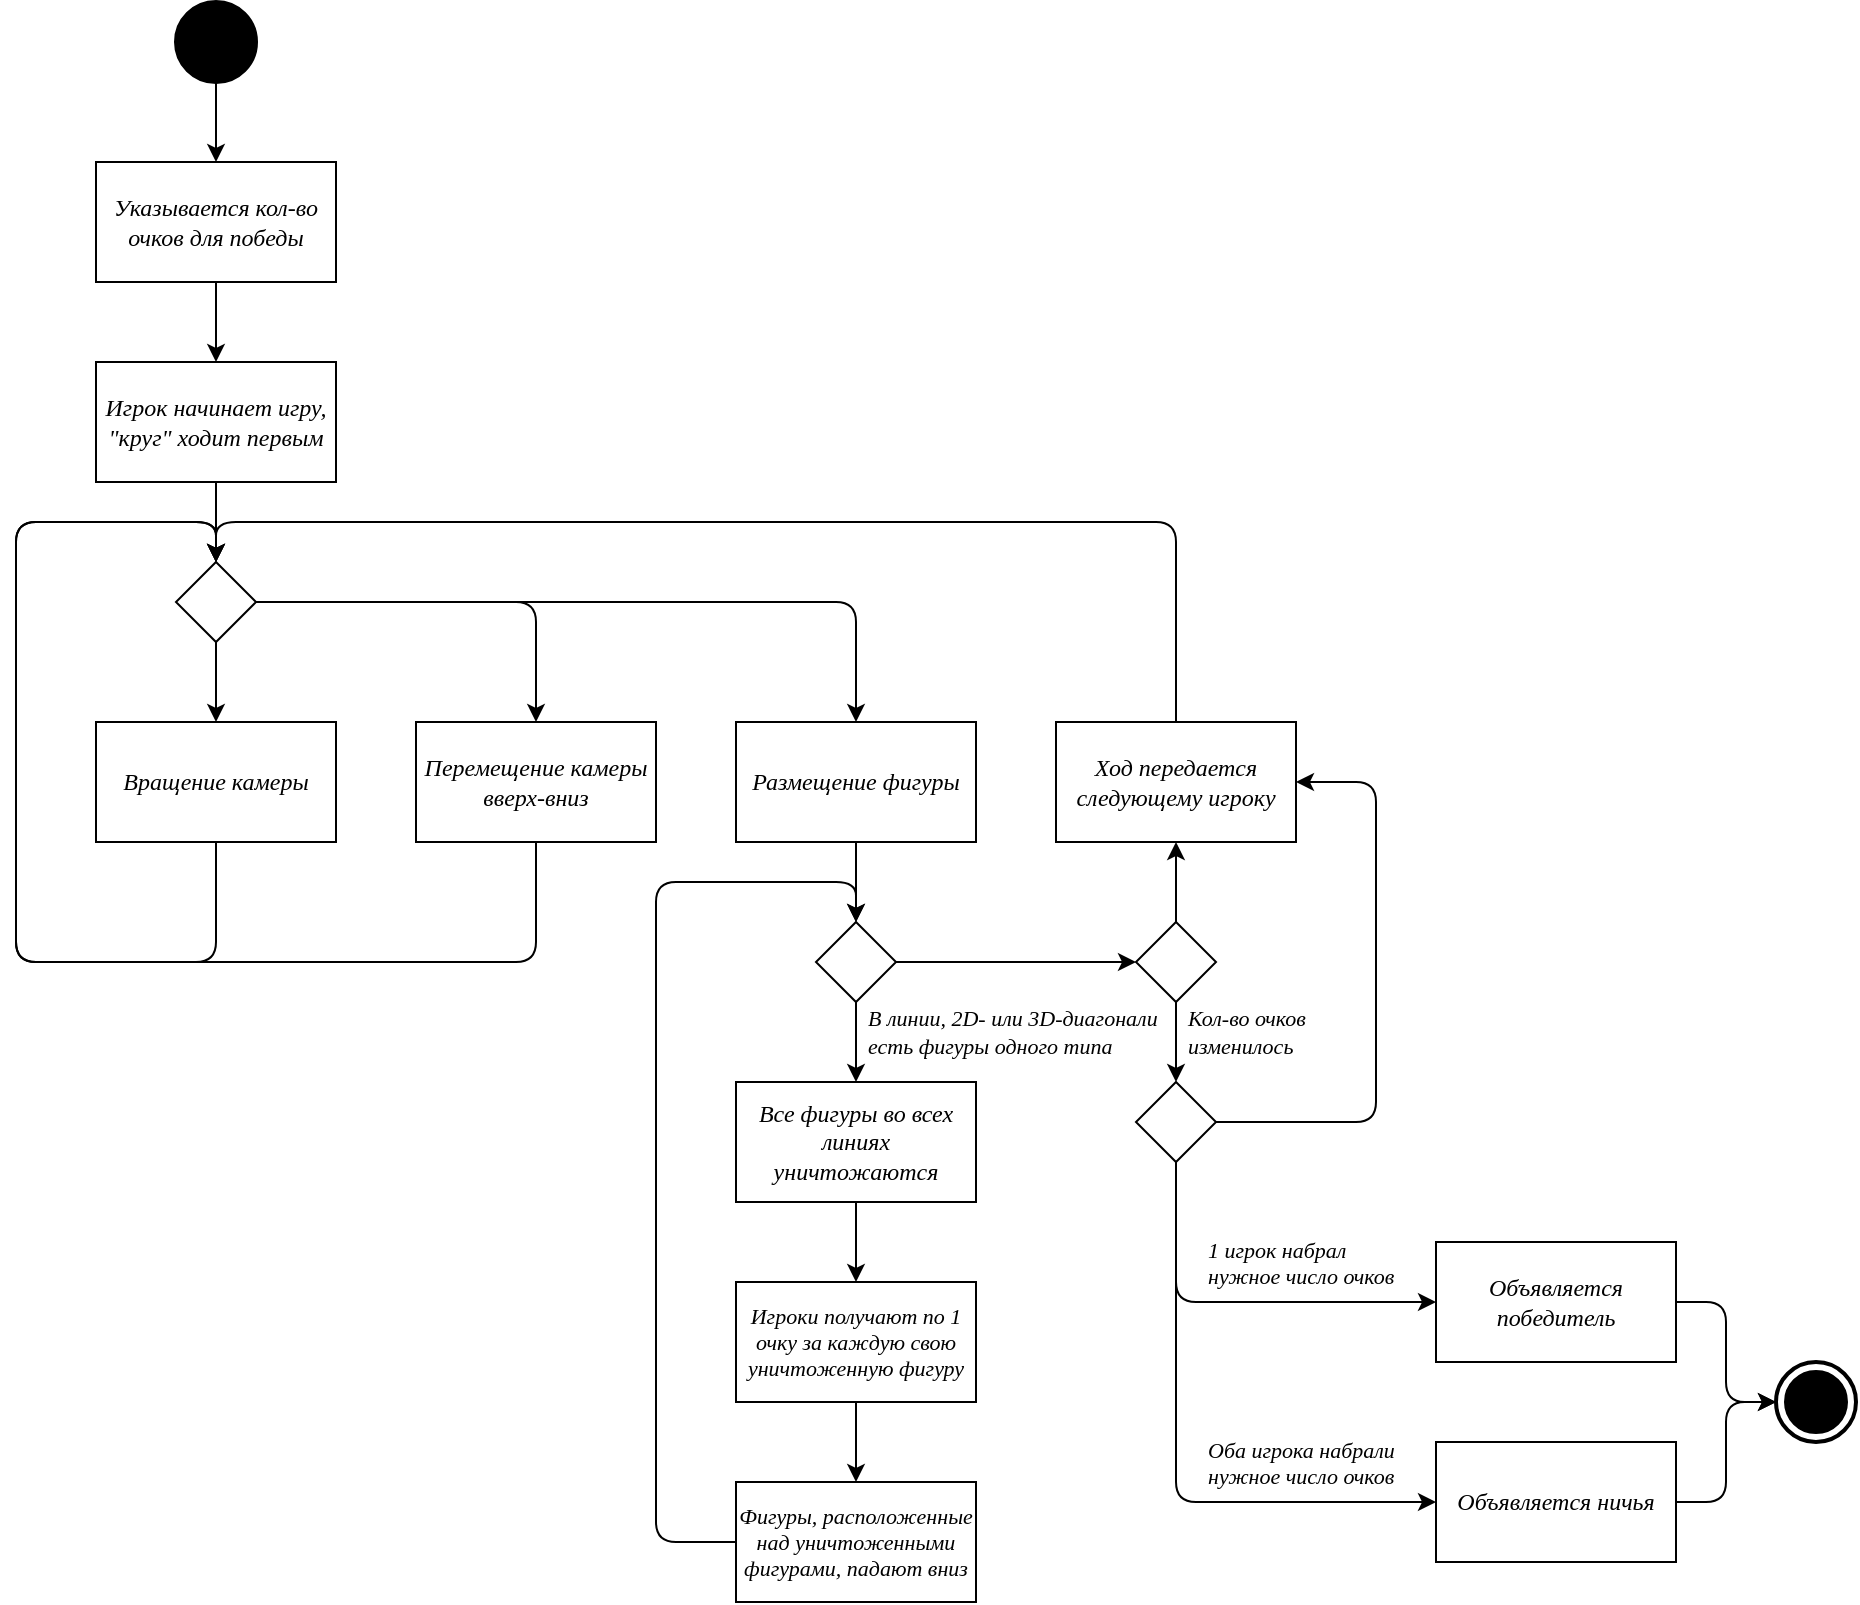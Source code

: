 <mxfile version="27.0.9">
  <diagram name="Page-1" id="e7e014a7-5840-1c2e-5031-d8a46d1fe8dd">
    <mxGraphModel dx="815" dy="505" grid="1" gridSize="10" guides="1" tooltips="1" connect="1" arrows="1" fold="1" page="1" pageScale="1" pageWidth="1169" pageHeight="826" background="none" math="0" shadow="0">
      <root>
        <mxCell id="0" />
        <mxCell id="1" parent="0" />
        <mxCell id="cmzqVZvCuwinUGVuyVIK-61" style="edgeStyle=orthogonalEdgeStyle;rounded=1;orthogonalLoop=1;jettySize=auto;html=1;fontFamily=gost;fontStyle=2;curved=0;jumpStyle=arc;endArrow=classic;endFill=1;" parent="1" source="cmzqVZvCuwinUGVuyVIK-41" target="cmzqVZvCuwinUGVuyVIK-51" edge="1">
          <mxGeometry relative="1" as="geometry" />
        </mxCell>
        <mxCell id="cmzqVZvCuwinUGVuyVIK-41" value="" style="shape=ellipse;html=1;fillColor=strokeColor;strokeWidth=2;verticalLabelPosition=bottom;verticalAlignment=top;perimeter=ellipsePerimeter;" parent="1" vertex="1">
          <mxGeometry x="120" y="40" width="40" height="40" as="geometry" />
        </mxCell>
        <mxCell id="cmzqVZvCuwinUGVuyVIK-62" style="edgeStyle=orthogonalEdgeStyle;shape=connector;curved=0;rounded=1;jumpStyle=arc;orthogonalLoop=1;jettySize=auto;html=1;strokeColor=default;align=center;verticalAlign=middle;fontFamily=gost;fontSize=11;fontColor=default;fontStyle=2;labelBackgroundColor=default;endArrow=classic;endFill=1;" parent="1" source="cmzqVZvCuwinUGVuyVIK-51" target="cmzqVZvCuwinUGVuyVIK-53" edge="1">
          <mxGeometry relative="1" as="geometry" />
        </mxCell>
        <mxCell id="cmzqVZvCuwinUGVuyVIK-51" value="Указывается кол-во очков для победы" style="rounded=0;whiteSpace=wrap;html=1;fontFamily=gost;fontStyle=2" parent="1" vertex="1">
          <mxGeometry x="80" y="120" width="120" height="60" as="geometry" />
        </mxCell>
        <mxCell id="cmzqVZvCuwinUGVuyVIK-63" style="edgeStyle=orthogonalEdgeStyle;shape=connector;curved=0;rounded=1;jumpStyle=arc;orthogonalLoop=1;jettySize=auto;html=1;strokeColor=default;align=center;verticalAlign=middle;fontFamily=gost;fontSize=11;fontColor=default;fontStyle=2;labelBackgroundColor=default;endArrow=classic;endFill=1;" parent="1" source="cmzqVZvCuwinUGVuyVIK-53" target="cmzqVZvCuwinUGVuyVIK-57" edge="1">
          <mxGeometry relative="1" as="geometry" />
        </mxCell>
        <mxCell id="cmzqVZvCuwinUGVuyVIK-53" value="Игрок начинает игру, &quot;круг&quot; ходит первым" style="rounded=0;whiteSpace=wrap;html=1;fontFamily=gost;fontStyle=2" parent="1" vertex="1">
          <mxGeometry x="80" y="220" width="120" height="60" as="geometry" />
        </mxCell>
        <mxCell id="cmzqVZvCuwinUGVuyVIK-77" style="edgeStyle=orthogonalEdgeStyle;shape=connector;curved=0;rounded=1;jumpStyle=arc;orthogonalLoop=1;jettySize=auto;html=1;entryX=0.5;entryY=0;entryDx=0;entryDy=0;strokeColor=default;align=center;verticalAlign=middle;fontFamily=gost;fontSize=11;fontColor=default;fontStyle=2;labelBackgroundColor=default;endArrow=classic;endFill=1;" parent="1" source="cmzqVZvCuwinUGVuyVIK-54" target="cmzqVZvCuwinUGVuyVIK-57" edge="1">
          <mxGeometry relative="1" as="geometry">
            <Array as="points">
              <mxPoint x="140" y="520" />
              <mxPoint x="40" y="520" />
              <mxPoint x="40" y="300" />
              <mxPoint x="140" y="300" />
            </Array>
          </mxGeometry>
        </mxCell>
        <mxCell id="cmzqVZvCuwinUGVuyVIK-54" value="Вращение камеры" style="rounded=0;whiteSpace=wrap;html=1;fontFamily=gost;fontStyle=2" parent="1" vertex="1">
          <mxGeometry x="80" y="400" width="120" height="60" as="geometry" />
        </mxCell>
        <mxCell id="cmzqVZvCuwinUGVuyVIK-78" style="edgeStyle=orthogonalEdgeStyle;shape=connector;curved=0;rounded=1;jumpStyle=arc;orthogonalLoop=1;jettySize=auto;html=1;entryX=0.5;entryY=0;entryDx=0;entryDy=0;strokeColor=default;align=center;verticalAlign=middle;fontFamily=gost;fontSize=11;fontColor=default;fontStyle=2;labelBackgroundColor=default;endArrow=classic;endFill=1;" parent="1" source="cmzqVZvCuwinUGVuyVIK-55" target="cmzqVZvCuwinUGVuyVIK-57" edge="1">
          <mxGeometry relative="1" as="geometry">
            <Array as="points">
              <mxPoint x="300" y="520" />
              <mxPoint x="40" y="520" />
              <mxPoint x="40" y="300" />
              <mxPoint x="140" y="300" />
            </Array>
          </mxGeometry>
        </mxCell>
        <mxCell id="cmzqVZvCuwinUGVuyVIK-55" value="Перемещение камеры вверх-вниз" style="rounded=0;whiteSpace=wrap;html=1;fontFamily=gost;fontStyle=2" parent="1" vertex="1">
          <mxGeometry x="240" y="400" width="120" height="60" as="geometry" />
        </mxCell>
        <mxCell id="cmzqVZvCuwinUGVuyVIK-68" style="edgeStyle=orthogonalEdgeStyle;shape=connector;curved=0;rounded=1;jumpStyle=arc;orthogonalLoop=1;jettySize=auto;html=1;strokeColor=default;align=center;verticalAlign=middle;fontFamily=gost;fontSize=11;fontColor=default;fontStyle=2;labelBackgroundColor=default;endArrow=classic;endFill=1;" parent="1" source="cmzqVZvCuwinUGVuyVIK-56" target="cmzqVZvCuwinUGVuyVIK-67" edge="1">
          <mxGeometry relative="1" as="geometry" />
        </mxCell>
        <mxCell id="cmzqVZvCuwinUGVuyVIK-56" value="Размещение фигуры" style="rounded=0;whiteSpace=wrap;html=1;fontFamily=gost;fontStyle=2" parent="1" vertex="1">
          <mxGeometry x="400" y="400" width="120" height="60" as="geometry" />
        </mxCell>
        <mxCell id="cmzqVZvCuwinUGVuyVIK-64" style="edgeStyle=orthogonalEdgeStyle;shape=connector;curved=0;rounded=1;jumpStyle=arc;orthogonalLoop=1;jettySize=auto;html=1;strokeColor=default;align=center;verticalAlign=middle;fontFamily=gost;fontSize=11;fontColor=default;fontStyle=2;labelBackgroundColor=default;endArrow=classic;endFill=1;" parent="1" source="cmzqVZvCuwinUGVuyVIK-57" target="cmzqVZvCuwinUGVuyVIK-54" edge="1">
          <mxGeometry relative="1" as="geometry" />
        </mxCell>
        <mxCell id="cmzqVZvCuwinUGVuyVIK-65" style="edgeStyle=orthogonalEdgeStyle;shape=connector;curved=0;rounded=1;jumpStyle=arc;orthogonalLoop=1;jettySize=auto;html=1;strokeColor=default;align=center;verticalAlign=middle;fontFamily=gost;fontSize=11;fontColor=default;fontStyle=2;labelBackgroundColor=default;endArrow=classic;endFill=1;" parent="1" source="cmzqVZvCuwinUGVuyVIK-57" target="cmzqVZvCuwinUGVuyVIK-55" edge="1">
          <mxGeometry relative="1" as="geometry" />
        </mxCell>
        <mxCell id="cmzqVZvCuwinUGVuyVIK-66" style="edgeStyle=orthogonalEdgeStyle;shape=connector;curved=0;rounded=1;jumpStyle=arc;orthogonalLoop=1;jettySize=auto;html=1;strokeColor=default;align=center;verticalAlign=middle;fontFamily=gost;fontSize=11;fontColor=default;fontStyle=2;labelBackgroundColor=default;endArrow=classic;endFill=1;" parent="1" source="cmzqVZvCuwinUGVuyVIK-57" target="cmzqVZvCuwinUGVuyVIK-56" edge="1">
          <mxGeometry relative="1" as="geometry" />
        </mxCell>
        <mxCell id="cmzqVZvCuwinUGVuyVIK-57" value="" style="shape=rhombus;html=1;verticalLabelPosition=bottom;verticalAlignment=top;" parent="1" vertex="1">
          <mxGeometry x="120" y="320" width="40" height="40" as="geometry" />
        </mxCell>
        <mxCell id="cmzqVZvCuwinUGVuyVIK-84" style="edgeStyle=orthogonalEdgeStyle;shape=connector;curved=0;rounded=1;jumpStyle=arc;orthogonalLoop=1;jettySize=auto;html=1;entryX=0;entryY=0.5;entryDx=0;entryDy=0;strokeColor=default;align=center;verticalAlign=middle;fontFamily=gost;fontSize=11;fontColor=default;fontStyle=2;labelBackgroundColor=default;endArrow=classic;endFill=1;" parent="1" source="cmzqVZvCuwinUGVuyVIK-67" target="cmzqVZvCuwinUGVuyVIK-83" edge="1">
          <mxGeometry relative="1" as="geometry" />
        </mxCell>
        <mxCell id="cmzqVZvCuwinUGVuyVIK-67" value="" style="shape=rhombus;html=1;verticalLabelPosition=bottom;verticalAlignment=top;" parent="1" vertex="1">
          <mxGeometry x="440" y="500" width="40" height="40" as="geometry" />
        </mxCell>
        <mxCell id="cmzqVZvCuwinUGVuyVIK-73" style="edgeStyle=orthogonalEdgeStyle;shape=connector;curved=0;rounded=1;jumpStyle=arc;orthogonalLoop=1;jettySize=auto;html=1;strokeColor=default;align=center;verticalAlign=middle;fontFamily=gost;fontSize=11;fontColor=default;fontStyle=2;labelBackgroundColor=default;endArrow=classic;endFill=1;" parent="1" source="cmzqVZvCuwinUGVuyVIK-69" target="cmzqVZvCuwinUGVuyVIK-72" edge="1">
          <mxGeometry relative="1" as="geometry" />
        </mxCell>
        <mxCell id="cmzqVZvCuwinUGVuyVIK-69" value="Все фигуры во всех линиях уничтожаются" style="rounded=0;whiteSpace=wrap;html=1;fontFamily=gost;fontStyle=2" parent="1" vertex="1">
          <mxGeometry x="400" y="580" width="120" height="60" as="geometry" />
        </mxCell>
        <mxCell id="cmzqVZvCuwinUGVuyVIK-75" style="edgeStyle=orthogonalEdgeStyle;shape=connector;curved=0;rounded=1;jumpStyle=arc;orthogonalLoop=1;jettySize=auto;html=1;strokeColor=default;align=center;verticalAlign=middle;fontFamily=gost;fontSize=11;fontColor=default;fontStyle=2;labelBackgroundColor=default;endArrow=classic;endFill=1;" parent="1" source="cmzqVZvCuwinUGVuyVIK-72" target="cmzqVZvCuwinUGVuyVIK-74" edge="1">
          <mxGeometry relative="1" as="geometry" />
        </mxCell>
        <mxCell id="cmzqVZvCuwinUGVuyVIK-72" value="Игроки получают по 1 очку за каждую свою уничтоженную фигуру" style="rounded=0;whiteSpace=wrap;html=1;fontFamily=gost;fontStyle=2;fontSize=11;" parent="1" vertex="1">
          <mxGeometry x="400" y="680" width="120" height="60" as="geometry" />
        </mxCell>
        <mxCell id="cmzqVZvCuwinUGVuyVIK-76" style="edgeStyle=orthogonalEdgeStyle;shape=connector;curved=0;rounded=1;jumpStyle=arc;orthogonalLoop=1;jettySize=auto;html=1;entryX=0.5;entryY=0;entryDx=0;entryDy=0;strokeColor=default;align=center;verticalAlign=middle;fontFamily=gost;fontSize=11;fontColor=default;fontStyle=2;labelBackgroundColor=default;endArrow=classic;endFill=1;" parent="1" source="cmzqVZvCuwinUGVuyVIK-74" target="cmzqVZvCuwinUGVuyVIK-67" edge="1">
          <mxGeometry relative="1" as="geometry">
            <Array as="points">
              <mxPoint x="360" y="810" />
              <mxPoint x="360" y="480" />
              <mxPoint x="460" y="480" />
            </Array>
          </mxGeometry>
        </mxCell>
        <mxCell id="cmzqVZvCuwinUGVuyVIK-74" value="Фигуры, расположенные над уничтоженными фигурами, падают вниз" style="rounded=0;whiteSpace=wrap;html=1;fontFamily=gost;fontStyle=2;fontSize=11;" parent="1" vertex="1">
          <mxGeometry x="400" y="780" width="120" height="60" as="geometry" />
        </mxCell>
        <mxCell id="cmzqVZvCuwinUGVuyVIK-70" value="В линии, 2D- или 3D-диагонали&lt;div&gt;&lt;span style=&quot;background-color: light-dark(#ffffff, var(--ge-dark-color, #121212)); color: light-dark(rgb(0, 0, 0), rgb(255, 255, 255));&quot;&gt;есть фигуры одного типа&lt;/span&gt;&lt;/div&gt;" style="edgeStyle=orthogonalEdgeStyle;shape=connector;curved=0;rounded=1;jumpStyle=arc;orthogonalLoop=1;jettySize=auto;html=1;strokeColor=default;align=left;verticalAlign=middle;fontFamily=gost;fontSize=11;fontColor=default;fontStyle=2;labelBackgroundColor=default;endArrow=classic;endFill=1;labelPosition=right;verticalLabelPosition=middle;spacing=6;spacingTop=-10;" parent="1" source="cmzqVZvCuwinUGVuyVIK-67" target="cmzqVZvCuwinUGVuyVIK-69" edge="1">
          <mxGeometry relative="1" as="geometry" />
        </mxCell>
        <mxCell id="cmzqVZvCuwinUGVuyVIK-89" style="edgeStyle=orthogonalEdgeStyle;shape=connector;curved=0;rounded=1;jumpStyle=arc;orthogonalLoop=1;jettySize=auto;html=1;strokeColor=default;align=right;verticalAlign=middle;spacingTop=-10;spacing=6;fontFamily=gost;fontSize=11;fontColor=default;fontStyle=2;labelBackgroundColor=default;endArrow=classic;endFill=1;" parent="1" source="cmzqVZvCuwinUGVuyVIK-79" target="cmzqVZvCuwinUGVuyVIK-57" edge="1">
          <mxGeometry relative="1" as="geometry">
            <Array as="points">
              <mxPoint x="620" y="300" />
              <mxPoint x="140" y="300" />
            </Array>
          </mxGeometry>
        </mxCell>
        <mxCell id="cmzqVZvCuwinUGVuyVIK-79" value="Ход передается следующему игроку" style="rounded=0;whiteSpace=wrap;html=1;fontFamily=gost;fontStyle=2" parent="1" vertex="1">
          <mxGeometry x="560" y="400" width="120" height="60" as="geometry" />
        </mxCell>
        <mxCell id="cmzqVZvCuwinUGVuyVIK-87" value="Кол-во очков&lt;div&gt;изменилось&lt;/div&gt;" style="edgeStyle=orthogonalEdgeStyle;shape=connector;curved=0;rounded=1;jumpStyle=arc;orthogonalLoop=1;jettySize=auto;html=1;strokeColor=default;align=left;verticalAlign=middle;spacingTop=-10;spacing=6;fontFamily=gost;fontSize=11;fontColor=default;fontStyle=2;labelBackgroundColor=default;endArrow=classic;endFill=1;labelPosition=right;verticalLabelPosition=middle;" parent="1" source="cmzqVZvCuwinUGVuyVIK-83" target="cmzqVZvCuwinUGVuyVIK-86" edge="1">
          <mxGeometry relative="1" as="geometry" />
        </mxCell>
        <mxCell id="cmzqVZvCuwinUGVuyVIK-88" style="edgeStyle=orthogonalEdgeStyle;shape=connector;curved=0;rounded=1;jumpStyle=arc;orthogonalLoop=1;jettySize=auto;html=1;strokeColor=default;align=right;verticalAlign=middle;spacingTop=-10;spacing=6;fontFamily=gost;fontSize=11;fontColor=default;fontStyle=2;labelBackgroundColor=default;endArrow=classic;endFill=1;" parent="1" source="cmzqVZvCuwinUGVuyVIK-83" target="cmzqVZvCuwinUGVuyVIK-79" edge="1">
          <mxGeometry relative="1" as="geometry" />
        </mxCell>
        <mxCell id="cmzqVZvCuwinUGVuyVIK-83" value="" style="shape=rhombus;html=1;verticalLabelPosition=bottom;verticalAlignment=top;" parent="1" vertex="1">
          <mxGeometry x="600" y="500" width="40" height="40" as="geometry" />
        </mxCell>
        <mxCell id="cmzqVZvCuwinUGVuyVIK-92" style="edgeStyle=orthogonalEdgeStyle;shape=connector;curved=0;rounded=1;jumpStyle=arc;orthogonalLoop=1;jettySize=auto;html=1;strokeColor=default;align=right;verticalAlign=middle;spacingTop=-10;spacing=6;fontFamily=gost;fontSize=11;fontColor=default;fontStyle=2;labelBackgroundColor=default;endArrow=classic;endFill=1;" parent="1" source="cmzqVZvCuwinUGVuyVIK-86" target="cmzqVZvCuwinUGVuyVIK-79" edge="1">
          <mxGeometry relative="1" as="geometry">
            <Array as="points">
              <mxPoint x="720" y="600" />
              <mxPoint x="720" y="430" />
            </Array>
          </mxGeometry>
        </mxCell>
        <mxCell id="cmzqVZvCuwinUGVuyVIK-95" value="Оба игрока набрали&lt;div&gt;нужное число очков&lt;/div&gt;" style="edgeStyle=orthogonalEdgeStyle;shape=connector;curved=0;rounded=1;jumpStyle=arc;orthogonalLoop=1;jettySize=auto;html=1;strokeColor=default;align=left;verticalAlign=bottom;spacingTop=-10;spacing=6;fontFamily=gost;fontSize=11;fontColor=default;fontStyle=2;labelBackgroundColor=default;endArrow=classic;endFill=1;labelPosition=right;verticalLabelPosition=top;" parent="1" source="cmzqVZvCuwinUGVuyVIK-86" target="cmzqVZvCuwinUGVuyVIK-94" edge="1">
          <mxGeometry x="0.2" relative="1" as="geometry">
            <Array as="points">
              <mxPoint x="620" y="790" />
            </Array>
            <mxPoint as="offset" />
          </mxGeometry>
        </mxCell>
        <mxCell id="cmzqVZvCuwinUGVuyVIK-96" value="1 игрок набрал&lt;div&gt;нужное число очков&lt;/div&gt;" style="edgeStyle=orthogonalEdgeStyle;shape=connector;curved=0;rounded=1;jumpStyle=arc;orthogonalLoop=1;jettySize=auto;html=1;strokeColor=default;align=left;verticalAlign=bottom;spacingTop=-10;spacing=6;fontFamily=gost;fontSize=11;fontColor=default;fontStyle=2;labelBackgroundColor=default;endArrow=classic;endFill=1;labelPosition=right;verticalLabelPosition=top;" parent="1" source="cmzqVZvCuwinUGVuyVIK-86" target="cmzqVZvCuwinUGVuyVIK-90" edge="1">
          <mxGeometry x="-0.2" relative="1" as="geometry">
            <Array as="points">
              <mxPoint x="620" y="690" />
            </Array>
            <mxPoint as="offset" />
          </mxGeometry>
        </mxCell>
        <mxCell id="cmzqVZvCuwinUGVuyVIK-86" value="" style="shape=rhombus;html=1;verticalLabelPosition=bottom;verticalAlignment=top;" parent="1" vertex="1">
          <mxGeometry x="600" y="580" width="40" height="40" as="geometry" />
        </mxCell>
        <mxCell id="cmzqVZvCuwinUGVuyVIK-100" style="edgeStyle=orthogonalEdgeStyle;shape=connector;curved=0;rounded=1;jumpStyle=arc;orthogonalLoop=1;jettySize=auto;html=1;strokeColor=default;align=right;verticalAlign=middle;spacingTop=-10;spacing=6;fontFamily=gost;fontSize=11;fontColor=default;fontStyle=2;labelBackgroundColor=default;endArrow=classic;endFill=1;" parent="1" source="cmzqVZvCuwinUGVuyVIK-90" target="cmzqVZvCuwinUGVuyVIK-97" edge="1">
          <mxGeometry relative="1" as="geometry" />
        </mxCell>
        <mxCell id="cmzqVZvCuwinUGVuyVIK-90" value="Объявляется победитель" style="rounded=0;whiteSpace=wrap;html=1;fontFamily=gost;fontStyle=2" parent="1" vertex="1">
          <mxGeometry x="750" y="660" width="120" height="60" as="geometry" />
        </mxCell>
        <mxCell id="cmzqVZvCuwinUGVuyVIK-101" style="edgeStyle=orthogonalEdgeStyle;shape=connector;curved=0;rounded=1;jumpStyle=arc;orthogonalLoop=1;jettySize=auto;html=1;strokeColor=default;align=right;verticalAlign=middle;spacingTop=-10;spacing=6;fontFamily=gost;fontSize=11;fontColor=default;fontStyle=2;labelBackgroundColor=default;endArrow=classic;endFill=1;" parent="1" source="cmzqVZvCuwinUGVuyVIK-94" target="cmzqVZvCuwinUGVuyVIK-97" edge="1">
          <mxGeometry relative="1" as="geometry" />
        </mxCell>
        <mxCell id="cmzqVZvCuwinUGVuyVIK-94" value="Объявляется ничья" style="rounded=0;whiteSpace=wrap;html=1;fontFamily=gost;fontStyle=2" parent="1" vertex="1">
          <mxGeometry x="750" y="760" width="120" height="60" as="geometry" />
        </mxCell>
        <mxCell id="cmzqVZvCuwinUGVuyVIK-97" value="" style="html=1;shape=mxgraph.sysml.actFinal;strokeWidth=2;verticalLabelPosition=bottom;verticalAlignment=top;fontFamily=gost;fontSize=11;fontColor=default;fontStyle=2;labelBackgroundColor=default;" parent="1" vertex="1">
          <mxGeometry x="920" y="720" width="40" height="40" as="geometry" />
        </mxCell>
      </root>
    </mxGraphModel>
  </diagram>
</mxfile>
